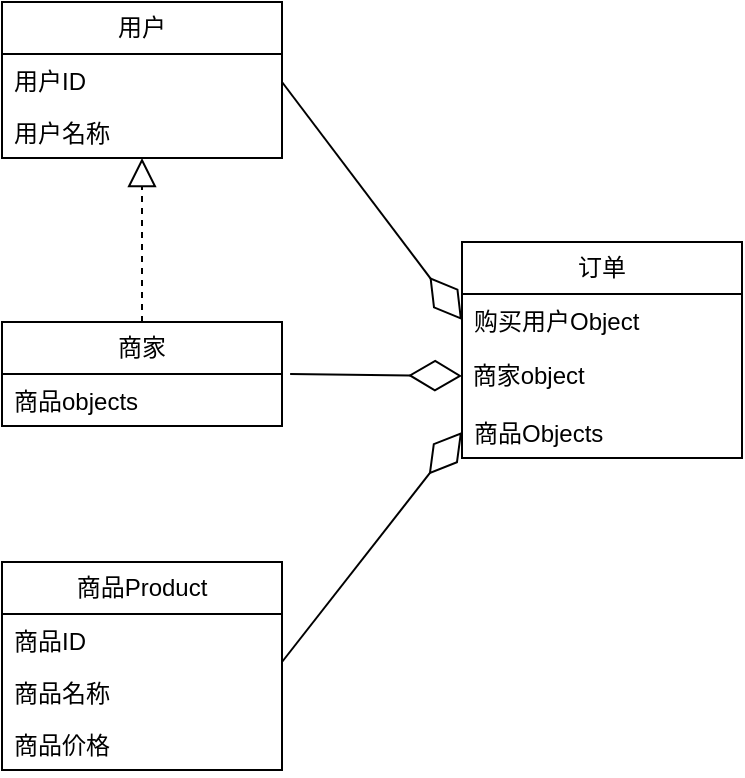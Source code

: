 <mxfile version="27.0.5">
  <diagram name="第 1 页" id="aHKP6JlVGK9OYYVcRYsJ">
    <mxGraphModel dx="983" dy="512" grid="1" gridSize="10" guides="1" tooltips="1" connect="1" arrows="1" fold="1" page="1" pageScale="1" pageWidth="827" pageHeight="1169" math="0" shadow="0">
      <root>
        <mxCell id="0" />
        <mxCell id="1" parent="0" />
        <mxCell id="OKUhvTWmKsF8ZnddZhqq-1" value="商品Product" style="swimlane;fontStyle=0;childLayout=stackLayout;horizontal=1;startSize=26;fillColor=none;horizontalStack=0;resizeParent=1;resizeParentMax=0;resizeLast=0;collapsible=1;marginBottom=0;whiteSpace=wrap;html=1;" parent="1" vertex="1">
          <mxGeometry x="150" y="390" width="140" height="104" as="geometry" />
        </mxCell>
        <mxCell id="OKUhvTWmKsF8ZnddZhqq-2" value="商品ID&lt;span style=&quot;white-space: pre;&quot;&gt;&#x9;&lt;/span&gt;" style="text;strokeColor=none;fillColor=none;align=left;verticalAlign=top;spacingLeft=4;spacingRight=4;overflow=hidden;rotatable=0;points=[[0,0.5],[1,0.5]];portConstraint=eastwest;whiteSpace=wrap;html=1;" parent="OKUhvTWmKsF8ZnddZhqq-1" vertex="1">
          <mxGeometry y="26" width="140" height="26" as="geometry" />
        </mxCell>
        <mxCell id="Gzv5p17LTQq-27XPyWq--1" value="" style="endArrow=diamondThin;endFill=0;endSize=24;html=1;rounded=0;entryX=0;entryY=0.5;entryDx=0;entryDy=0;" edge="1" parent="OKUhvTWmKsF8ZnddZhqq-1" target="OKUhvTWmKsF8ZnddZhqq-7">
          <mxGeometry width="160" relative="1" as="geometry">
            <mxPoint x="140" y="50" as="sourcePoint" />
            <mxPoint x="300" y="50" as="targetPoint" />
          </mxGeometry>
        </mxCell>
        <mxCell id="OKUhvTWmKsF8ZnddZhqq-3" value="商品名称" style="text;strokeColor=none;fillColor=none;align=left;verticalAlign=top;spacingLeft=4;spacingRight=4;overflow=hidden;rotatable=0;points=[[0,0.5],[1,0.5]];portConstraint=eastwest;whiteSpace=wrap;html=1;" parent="OKUhvTWmKsF8ZnddZhqq-1" vertex="1">
          <mxGeometry y="52" width="140" height="26" as="geometry" />
        </mxCell>
        <mxCell id="OKUhvTWmKsF8ZnddZhqq-4" value="商品价格" style="text;strokeColor=none;fillColor=none;align=left;verticalAlign=top;spacingLeft=4;spacingRight=4;overflow=hidden;rotatable=0;points=[[0,0.5],[1,0.5]];portConstraint=eastwest;whiteSpace=wrap;html=1;" parent="OKUhvTWmKsF8ZnddZhqq-1" vertex="1">
          <mxGeometry y="78" width="140" height="26" as="geometry" />
        </mxCell>
        <mxCell id="OKUhvTWmKsF8ZnddZhqq-5" value="订单" style="swimlane;fontStyle=0;childLayout=stackLayout;horizontal=1;startSize=26;fillColor=none;horizontalStack=0;resizeParent=1;resizeParentMax=0;resizeLast=0;collapsible=1;marginBottom=0;whiteSpace=wrap;html=1;" parent="1" vertex="1">
          <mxGeometry x="380" y="230" width="140" height="108" as="geometry" />
        </mxCell>
        <mxCell id="OKUhvTWmKsF8ZnddZhqq-6" value="购买用户Object&lt;div&gt;&lt;br&gt;&lt;/div&gt;" style="text;strokeColor=none;fillColor=none;align=left;verticalAlign=top;spacingLeft=4;spacingRight=4;overflow=hidden;rotatable=0;points=[[0,0.5],[1,0.5]];portConstraint=eastwest;whiteSpace=wrap;html=1;" parent="OKUhvTWmKsF8ZnddZhqq-5" vertex="1">
          <mxGeometry y="26" width="140" height="26" as="geometry" />
        </mxCell>
        <mxCell id="OKUhvTWmKsF8ZnddZhqq-15" value="&amp;nbsp;商家object" style="text;html=1;align=left;verticalAlign=middle;whiteSpace=wrap;rounded=0;" parent="OKUhvTWmKsF8ZnddZhqq-5" vertex="1">
          <mxGeometry y="52" width="140" height="30" as="geometry" />
        </mxCell>
        <mxCell id="OKUhvTWmKsF8ZnddZhqq-7" value="商品Objects&lt;div&gt;&lt;br&gt;&lt;/div&gt;" style="text;strokeColor=none;fillColor=none;align=left;verticalAlign=top;spacingLeft=4;spacingRight=4;overflow=hidden;rotatable=0;points=[[0,0.5],[1,0.5]];portConstraint=eastwest;whiteSpace=wrap;html=1;" parent="OKUhvTWmKsF8ZnddZhqq-5" vertex="1">
          <mxGeometry y="82" width="140" height="26" as="geometry" />
        </mxCell>
        <mxCell id="OKUhvTWmKsF8ZnddZhqq-9" value="用户" style="swimlane;fontStyle=0;childLayout=stackLayout;horizontal=1;startSize=26;fillColor=none;horizontalStack=0;resizeParent=1;resizeParentMax=0;resizeLast=0;collapsible=1;marginBottom=0;whiteSpace=wrap;html=1;" parent="1" vertex="1">
          <mxGeometry x="150" y="110" width="140" height="78" as="geometry" />
        </mxCell>
        <mxCell id="OKUhvTWmKsF8ZnddZhqq-10" value="用户ID" style="text;strokeColor=none;fillColor=none;align=left;verticalAlign=top;spacingLeft=4;spacingRight=4;overflow=hidden;rotatable=0;points=[[0,0.5],[1,0.5]];portConstraint=eastwest;whiteSpace=wrap;html=1;" parent="OKUhvTWmKsF8ZnddZhqq-9" vertex="1">
          <mxGeometry y="26" width="140" height="26" as="geometry" />
        </mxCell>
        <mxCell id="Gzv5p17LTQq-27XPyWq--3" value="" style="endArrow=diamondThin;endFill=0;endSize=24;html=1;rounded=0;entryX=0;entryY=0.5;entryDx=0;entryDy=0;" edge="1" parent="OKUhvTWmKsF8ZnddZhqq-9" target="OKUhvTWmKsF8ZnddZhqq-6">
          <mxGeometry width="160" relative="1" as="geometry">
            <mxPoint x="140" y="40" as="sourcePoint" />
            <mxPoint x="300" y="40" as="targetPoint" />
          </mxGeometry>
        </mxCell>
        <mxCell id="OKUhvTWmKsF8ZnddZhqq-11" value="用户名称&lt;div&gt;&lt;br&gt;&lt;/div&gt;" style="text;strokeColor=none;fillColor=none;align=left;verticalAlign=top;spacingLeft=4;spacingRight=4;overflow=hidden;rotatable=0;points=[[0,0.5],[1,0.5]];portConstraint=eastwest;whiteSpace=wrap;html=1;" parent="OKUhvTWmKsF8ZnddZhqq-9" vertex="1">
          <mxGeometry y="52" width="140" height="26" as="geometry" />
        </mxCell>
        <mxCell id="OKUhvTWmKsF8ZnddZhqq-16" value="商家" style="swimlane;fontStyle=0;childLayout=stackLayout;horizontal=1;startSize=26;fillColor=none;horizontalStack=0;resizeParent=1;resizeParentMax=0;resizeLast=0;collapsible=1;marginBottom=0;whiteSpace=wrap;html=1;" parent="1" vertex="1">
          <mxGeometry x="150" y="270" width="140" height="52" as="geometry" />
        </mxCell>
        <mxCell id="OKUhvTWmKsF8ZnddZhqq-18" value="商品objects" style="text;strokeColor=none;fillColor=none;align=left;verticalAlign=top;spacingLeft=4;spacingRight=4;overflow=hidden;rotatable=0;points=[[0,0.5],[1,0.5]];portConstraint=eastwest;whiteSpace=wrap;html=1;" parent="OKUhvTWmKsF8ZnddZhqq-16" vertex="1">
          <mxGeometry y="26" width="140" height="26" as="geometry" />
        </mxCell>
        <mxCell id="Gzv5p17LTQq-27XPyWq--2" value="" style="endArrow=diamondThin;endFill=0;endSize=24;html=1;rounded=0;exitX=1.029;exitY=0;exitDx=0;exitDy=0;exitPerimeter=0;entryX=0;entryY=0.5;entryDx=0;entryDy=0;" edge="1" parent="1" source="OKUhvTWmKsF8ZnddZhqq-18" target="OKUhvTWmKsF8ZnddZhqq-15">
          <mxGeometry width="160" relative="1" as="geometry">
            <mxPoint x="280" y="310" as="sourcePoint" />
            <mxPoint x="440" y="310" as="targetPoint" />
          </mxGeometry>
        </mxCell>
        <mxCell id="Gzv5p17LTQq-27XPyWq--5" value="" style="endArrow=block;dashed=1;endFill=0;endSize=12;html=1;rounded=0;" edge="1" parent="1" source="OKUhvTWmKsF8ZnddZhqq-16" target="OKUhvTWmKsF8ZnddZhqq-9">
          <mxGeometry width="160" relative="1" as="geometry">
            <mxPoint x="220" y="290" as="sourcePoint" />
            <mxPoint x="380" y="290" as="targetPoint" />
          </mxGeometry>
        </mxCell>
      </root>
    </mxGraphModel>
  </diagram>
</mxfile>
